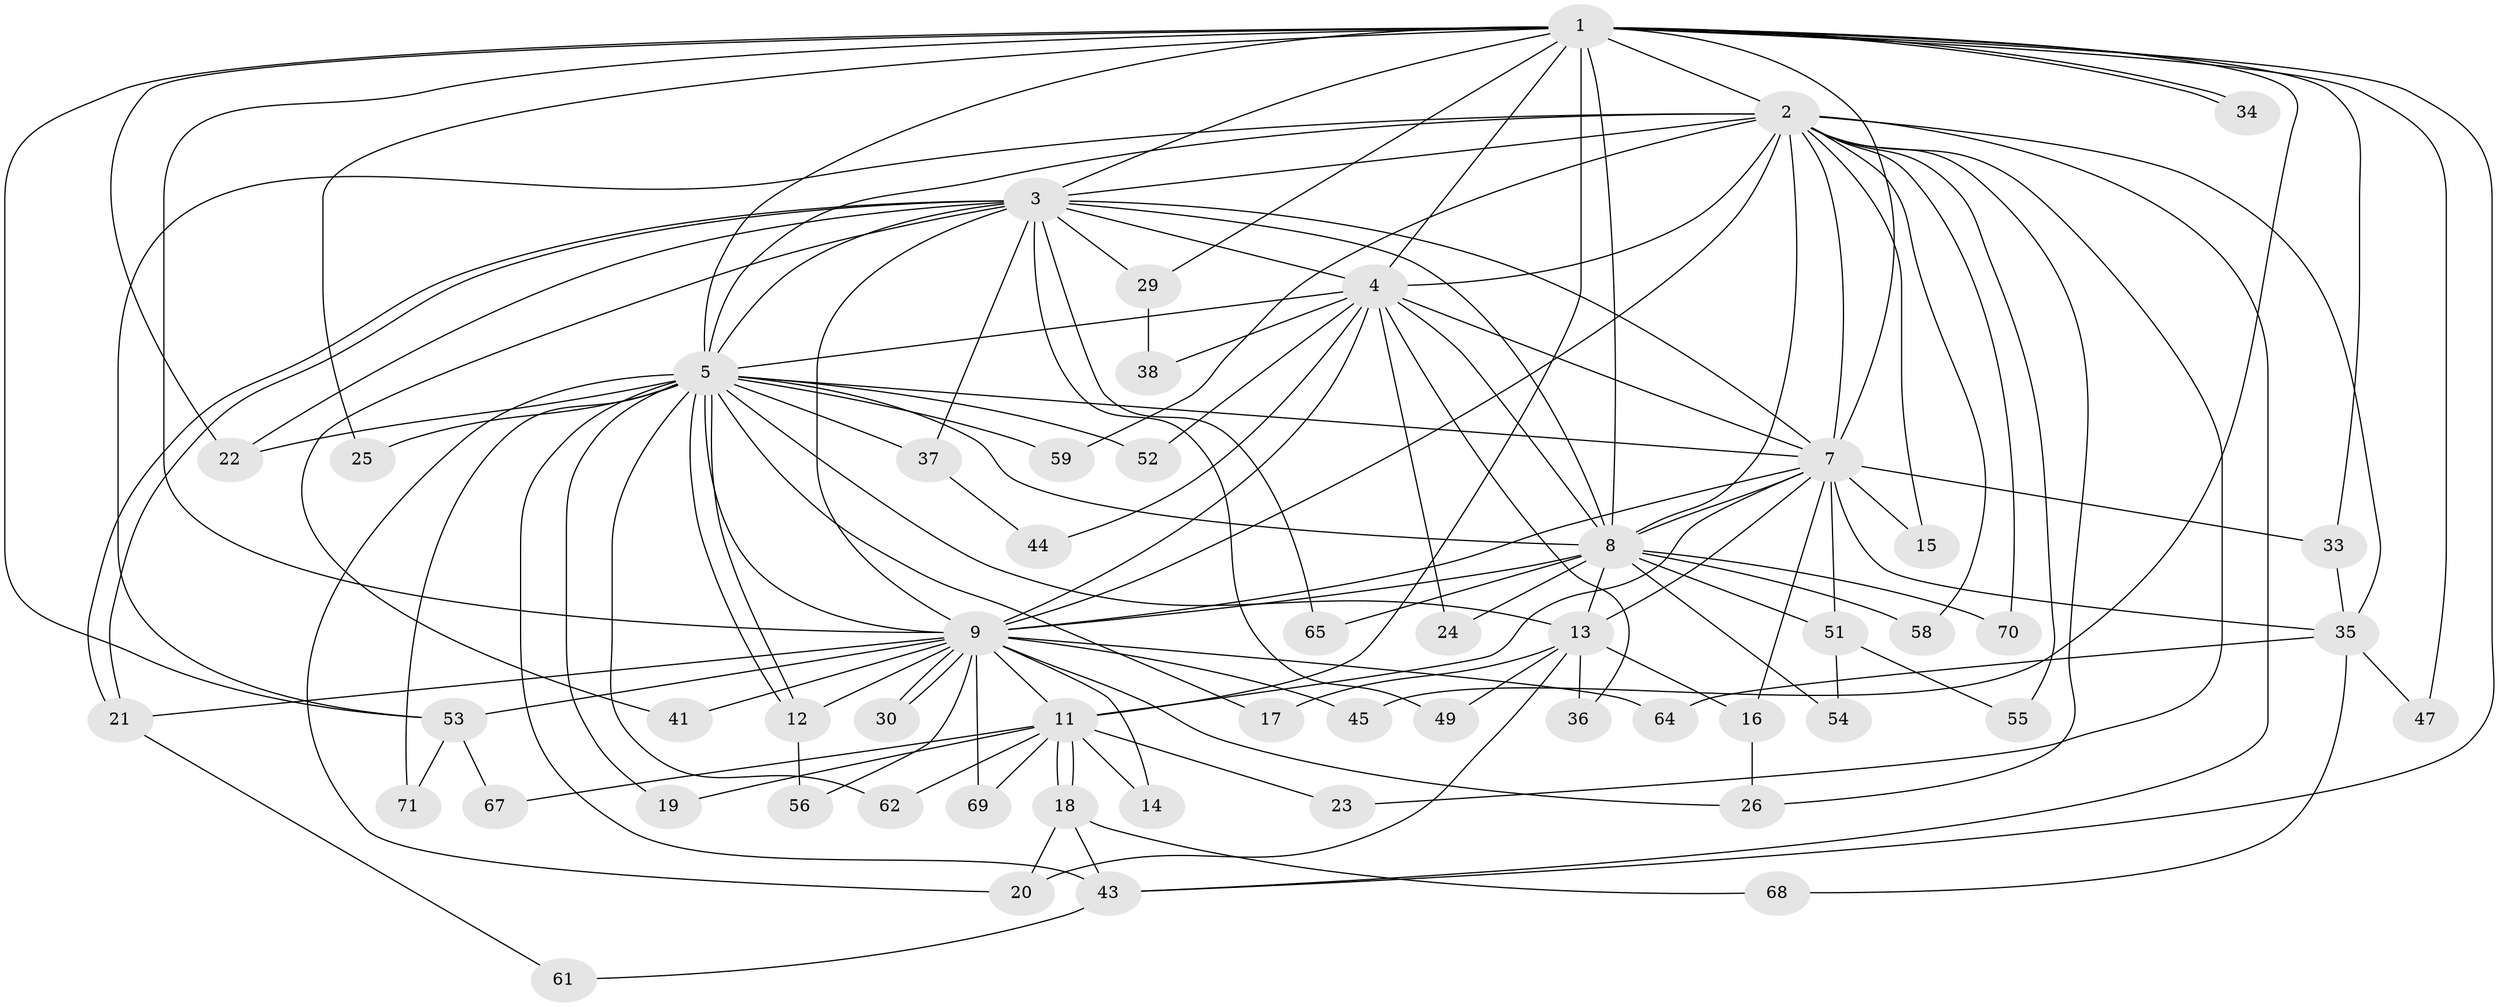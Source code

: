 // Generated by graph-tools (version 1.1) at 2025/51/02/27/25 19:51:41]
// undirected, 55 vertices, 133 edges
graph export_dot {
graph [start="1"]
  node [color=gray90,style=filled];
  1 [super="+46"];
  2 [super="+72"];
  3 [super="+48"];
  4 [super="+6"];
  5 [super="+50"];
  7 [super="+57"];
  8 [super="+28"];
  9 [super="+10"];
  11 [super="+40"];
  12 [super="+39"];
  13 [super="+31"];
  14;
  15;
  16 [super="+27"];
  17;
  18 [super="+32"];
  19;
  20;
  21 [super="+73"];
  22 [super="+42"];
  23;
  24;
  25;
  26;
  29;
  30;
  33;
  34;
  35 [super="+60"];
  36;
  37;
  38;
  41;
  43 [super="+66"];
  44;
  45;
  47;
  49;
  51;
  52;
  53 [super="+63"];
  54;
  55;
  56;
  58;
  59;
  61;
  62;
  64;
  65;
  67;
  68;
  69;
  70;
  71;
  1 -- 2 [weight=2];
  1 -- 3;
  1 -- 4 [weight=2];
  1 -- 5 [weight=2];
  1 -- 7;
  1 -- 8 [weight=2];
  1 -- 9 [weight=2];
  1 -- 22;
  1 -- 25;
  1 -- 29;
  1 -- 33;
  1 -- 34;
  1 -- 34;
  1 -- 45;
  1 -- 47;
  1 -- 53;
  1 -- 11;
  1 -- 43;
  2 -- 3;
  2 -- 4 [weight=2];
  2 -- 5;
  2 -- 7;
  2 -- 8;
  2 -- 9 [weight=2];
  2 -- 15;
  2 -- 23;
  2 -- 26;
  2 -- 35;
  2 -- 43;
  2 -- 55;
  2 -- 58;
  2 -- 59;
  2 -- 70;
  2 -- 53;
  3 -- 4 [weight=2];
  3 -- 5;
  3 -- 7;
  3 -- 8;
  3 -- 9 [weight=2];
  3 -- 21;
  3 -- 21;
  3 -- 22;
  3 -- 29;
  3 -- 37;
  3 -- 41;
  3 -- 49;
  3 -- 65;
  4 -- 5 [weight=2];
  4 -- 7 [weight=3];
  4 -- 8 [weight=2];
  4 -- 9 [weight=4];
  4 -- 24;
  4 -- 38;
  4 -- 44;
  4 -- 52;
  4 -- 36;
  5 -- 7;
  5 -- 8;
  5 -- 9 [weight=2];
  5 -- 12;
  5 -- 12;
  5 -- 13;
  5 -- 17;
  5 -- 19;
  5 -- 20;
  5 -- 25;
  5 -- 37;
  5 -- 52;
  5 -- 59;
  5 -- 62;
  5 -- 71;
  5 -- 22;
  5 -- 43;
  7 -- 8;
  7 -- 9 [weight=2];
  7 -- 11;
  7 -- 15;
  7 -- 16;
  7 -- 33;
  7 -- 35;
  7 -- 51;
  7 -- 13;
  8 -- 9 [weight=2];
  8 -- 13;
  8 -- 24;
  8 -- 51;
  8 -- 54;
  8 -- 58;
  8 -- 65;
  8 -- 70;
  9 -- 14;
  9 -- 30;
  9 -- 30;
  9 -- 41;
  9 -- 45;
  9 -- 64;
  9 -- 69;
  9 -- 11;
  9 -- 53;
  9 -- 56;
  9 -- 26;
  9 -- 21;
  9 -- 12;
  11 -- 14;
  11 -- 18;
  11 -- 18;
  11 -- 19;
  11 -- 23;
  11 -- 62;
  11 -- 67;
  11 -- 69;
  12 -- 56;
  13 -- 16;
  13 -- 17;
  13 -- 20;
  13 -- 36;
  13 -- 49;
  16 -- 26;
  18 -- 43;
  18 -- 20;
  18 -- 68;
  21 -- 61;
  29 -- 38;
  33 -- 35;
  35 -- 47;
  35 -- 68;
  35 -- 64;
  37 -- 44;
  43 -- 61;
  51 -- 54;
  51 -- 55;
  53 -- 67;
  53 -- 71;
}
